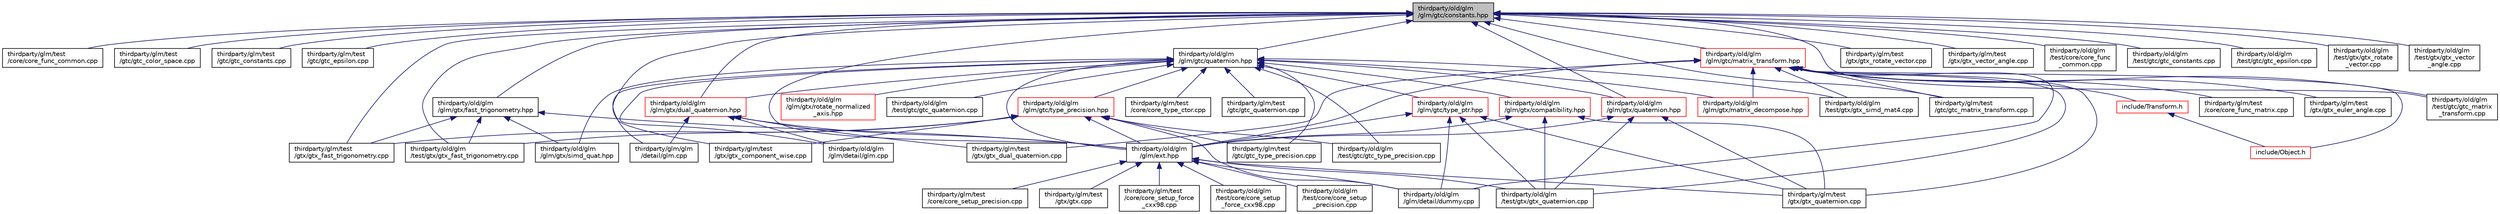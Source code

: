 digraph "thirdparty/old/glm/glm/gtc/constants.hpp"
{
  edge [fontname="Helvetica",fontsize="10",labelfontname="Helvetica",labelfontsize="10"];
  node [fontname="Helvetica",fontsize="10",shape=record];
  Node1 [label="thirdparty/old/glm\l/glm/gtc/constants.hpp",height=0.2,width=0.4,color="black", fillcolor="grey75", style="filled", fontcolor="black"];
  Node1 -> Node2 [dir="back",color="midnightblue",fontsize="10",style="solid",fontname="Helvetica"];
  Node2 [label="thirdparty/glm/test\l/core/core_func_common.cpp",height=0.2,width=0.4,color="black", fillcolor="white", style="filled",URL="$glm_2test_2core_2core__func__common_8cpp.html"];
  Node1 -> Node3 [dir="back",color="midnightblue",fontsize="10",style="solid",fontname="Helvetica"];
  Node3 [label="thirdparty/glm/test\l/gtc/gtc_color_space.cpp",height=0.2,width=0.4,color="black", fillcolor="white", style="filled",URL="$gtc__color__space_8cpp.html"];
  Node1 -> Node4 [dir="back",color="midnightblue",fontsize="10",style="solid",fontname="Helvetica"];
  Node4 [label="thirdparty/glm/test\l/gtc/gtc_constants.cpp",height=0.2,width=0.4,color="black", fillcolor="white", style="filled",URL="$glm_2test_2gtc_2gtc__constants_8cpp.html"];
  Node1 -> Node5 [dir="back",color="midnightblue",fontsize="10",style="solid",fontname="Helvetica"];
  Node5 [label="thirdparty/glm/test\l/gtc/gtc_epsilon.cpp",height=0.2,width=0.4,color="black", fillcolor="white", style="filled",URL="$glm_2test_2gtc_2gtc__epsilon_8cpp.html"];
  Node1 -> Node6 [dir="back",color="midnightblue",fontsize="10",style="solid",fontname="Helvetica"];
  Node6 [label="thirdparty/glm/test\l/gtc/gtc_matrix_transform.cpp",height=0.2,width=0.4,color="black", fillcolor="white", style="filled",URL="$glm_2test_2gtc_2gtc__matrix__transform_8cpp.html"];
  Node1 -> Node7 [dir="back",color="midnightblue",fontsize="10",style="solid",fontname="Helvetica"];
  Node7 [label="thirdparty/glm/test\l/gtx/gtx_component_wise.cpp",height=0.2,width=0.4,color="black", fillcolor="white", style="filled",URL="$glm_2test_2gtx_2gtx__component__wise_8cpp.html"];
  Node1 -> Node8 [dir="back",color="midnightblue",fontsize="10",style="solid",fontname="Helvetica"];
  Node8 [label="thirdparty/glm/test\l/gtx/gtx_fast_trigonometry.cpp",height=0.2,width=0.4,color="black", fillcolor="white", style="filled",URL="$glm_2test_2gtx_2gtx__fast__trigonometry_8cpp.html"];
  Node1 -> Node9 [dir="back",color="midnightblue",fontsize="10",style="solid",fontname="Helvetica"];
  Node9 [label="thirdparty/glm/test\l/gtx/gtx_rotate_vector.cpp",height=0.2,width=0.4,color="black", fillcolor="white", style="filled",URL="$glm_2test_2gtx_2gtx__rotate__vector_8cpp.html"];
  Node1 -> Node10 [dir="back",color="midnightblue",fontsize="10",style="solid",fontname="Helvetica"];
  Node10 [label="thirdparty/glm/test\l/gtx/gtx_vector_angle.cpp",height=0.2,width=0.4,color="black", fillcolor="white", style="filled",URL="$glm_2test_2gtx_2gtx__vector__angle_8cpp.html"];
  Node1 -> Node11 [dir="back",color="midnightblue",fontsize="10",style="solid",fontname="Helvetica"];
  Node11 [label="thirdparty/old/glm\l/glm/ext.hpp",height=0.2,width=0.4,color="black", fillcolor="white", style="filled",URL="$old_2glm_2glm_2ext_8hpp.html"];
  Node11 -> Node12 [dir="back",color="midnightblue",fontsize="10",style="solid",fontname="Helvetica"];
  Node12 [label="thirdparty/glm/test\l/core/core_setup_force\l_cxx98.cpp",height=0.2,width=0.4,color="black", fillcolor="white", style="filled",URL="$glm_2test_2core_2core__setup__force__cxx98_8cpp.html"];
  Node11 -> Node13 [dir="back",color="midnightblue",fontsize="10",style="solid",fontname="Helvetica"];
  Node13 [label="thirdparty/glm/test\l/core/core_setup_precision.cpp",height=0.2,width=0.4,color="black", fillcolor="white", style="filled",URL="$glm_2test_2core_2core__setup__precision_8cpp.html"];
  Node11 -> Node14 [dir="back",color="midnightblue",fontsize="10",style="solid",fontname="Helvetica"];
  Node14 [label="thirdparty/glm/test\l/gtx/gtx.cpp",height=0.2,width=0.4,color="black", fillcolor="white", style="filled",URL="$gtx_8cpp.html"];
  Node11 -> Node15 [dir="back",color="midnightblue",fontsize="10",style="solid",fontname="Helvetica"];
  Node15 [label="thirdparty/glm/test\l/gtx/gtx_quaternion.cpp",height=0.2,width=0.4,color="black", fillcolor="white", style="filled",URL="$glm_2test_2gtx_2gtx__quaternion_8cpp.html"];
  Node11 -> Node16 [dir="back",color="midnightblue",fontsize="10",style="solid",fontname="Helvetica"];
  Node16 [label="thirdparty/old/glm\l/glm/detail/dummy.cpp",height=0.2,width=0.4,color="black", fillcolor="white", style="filled",URL="$old_2glm_2glm_2detail_2dummy_8cpp.html"];
  Node11 -> Node17 [dir="back",color="midnightblue",fontsize="10",style="solid",fontname="Helvetica"];
  Node17 [label="thirdparty/old/glm\l/test/core/core_setup\l_force_cxx98.cpp",height=0.2,width=0.4,color="black", fillcolor="white", style="filled",URL="$old_2glm_2test_2core_2core__setup__force__cxx98_8cpp.html"];
  Node11 -> Node18 [dir="back",color="midnightblue",fontsize="10",style="solid",fontname="Helvetica"];
  Node18 [label="thirdparty/old/glm\l/test/core/core_setup\l_precision.cpp",height=0.2,width=0.4,color="black", fillcolor="white", style="filled",URL="$old_2glm_2test_2core_2core__setup__precision_8cpp.html"];
  Node11 -> Node19 [dir="back",color="midnightblue",fontsize="10",style="solid",fontname="Helvetica"];
  Node19 [label="thirdparty/old/glm\l/test/gtx/gtx_quaternion.cpp",height=0.2,width=0.4,color="black", fillcolor="white", style="filled",URL="$old_2glm_2test_2gtx_2gtx__quaternion_8cpp.html"];
  Node1 -> Node20 [dir="back",color="midnightblue",fontsize="10",style="solid",fontname="Helvetica"];
  Node20 [label="thirdparty/old/glm\l/glm/gtc/quaternion.hpp",height=0.2,width=0.4,color="black", fillcolor="white", style="filled",URL="$old_2glm_2glm_2gtc_2quaternion_8hpp.html"];
  Node20 -> Node21 [dir="back",color="midnightblue",fontsize="10",style="solid",fontname="Helvetica"];
  Node21 [label="thirdparty/glm/glm\l/detail/glm.cpp",height=0.2,width=0.4,color="black", fillcolor="white", style="filled",URL="$glm_2glm_2detail_2glm_8cpp.html"];
  Node20 -> Node22 [dir="back",color="midnightblue",fontsize="10",style="solid",fontname="Helvetica"];
  Node22 [label="thirdparty/glm/test\l/core/core_type_ctor.cpp",height=0.2,width=0.4,color="black", fillcolor="white", style="filled",URL="$core__type__ctor_8cpp.html"];
  Node20 -> Node23 [dir="back",color="midnightblue",fontsize="10",style="solid",fontname="Helvetica"];
  Node23 [label="thirdparty/glm/test\l/gtc/gtc_quaternion.cpp",height=0.2,width=0.4,color="black", fillcolor="white", style="filled",URL="$glm_2test_2gtc_2gtc__quaternion_8cpp.html"];
  Node20 -> Node24 [dir="back",color="midnightblue",fontsize="10",style="solid",fontname="Helvetica"];
  Node24 [label="thirdparty/glm/test\l/gtc/gtc_type_precision.cpp",height=0.2,width=0.4,color="black", fillcolor="white", style="filled",URL="$glm_2test_2gtc_2gtc__type__precision_8cpp.html"];
  Node20 -> Node25 [dir="back",color="midnightblue",fontsize="10",style="solid",fontname="Helvetica"];
  Node25 [label="thirdparty/old/glm\l/glm/detail/glm.cpp",height=0.2,width=0.4,color="black", fillcolor="white", style="filled",URL="$old_2glm_2glm_2detail_2glm_8cpp.html"];
  Node20 -> Node26 [dir="back",color="midnightblue",fontsize="10",style="solid",fontname="Helvetica"];
  Node26 [label="thirdparty/old/glm\l/glm/gtc/type_precision.hpp",height=0.2,width=0.4,color="red", fillcolor="white", style="filled",URL="$old_2glm_2glm_2gtc_2type__precision_8hpp.html"];
  Node26 -> Node24 [dir="back",color="midnightblue",fontsize="10",style="solid",fontname="Helvetica"];
  Node26 -> Node7 [dir="back",color="midnightblue",fontsize="10",style="solid",fontname="Helvetica"];
  Node26 -> Node8 [dir="back",color="midnightblue",fontsize="10",style="solid",fontname="Helvetica"];
  Node26 -> Node16 [dir="back",color="midnightblue",fontsize="10",style="solid",fontname="Helvetica"];
  Node26 -> Node11 [dir="back",color="midnightblue",fontsize="10",style="solid",fontname="Helvetica"];
  Node26 -> Node27 [dir="back",color="midnightblue",fontsize="10",style="solid",fontname="Helvetica"];
  Node27 [label="thirdparty/old/glm\l/test/gtc/gtc_type_precision.cpp",height=0.2,width=0.4,color="black", fillcolor="white", style="filled",URL="$old_2glm_2test_2gtc_2gtc__type__precision_8cpp.html"];
  Node26 -> Node28 [dir="back",color="midnightblue",fontsize="10",style="solid",fontname="Helvetica"];
  Node28 [label="thirdparty/old/glm\l/test/gtx/gtx_fast_trigonometry.cpp",height=0.2,width=0.4,color="black", fillcolor="white", style="filled",URL="$old_2glm_2test_2gtx_2gtx__fast__trigonometry_8cpp.html"];
  Node20 -> Node11 [dir="back",color="midnightblue",fontsize="10",style="solid",fontname="Helvetica"];
  Node20 -> Node29 [dir="back",color="midnightblue",fontsize="10",style="solid",fontname="Helvetica"];
  Node29 [label="thirdparty/old/glm\l/glm/gtc/type_ptr.hpp",height=0.2,width=0.4,color="red", fillcolor="white", style="filled",URL="$old_2glm_2glm_2gtc_2type__ptr_8hpp.html"];
  Node29 -> Node15 [dir="back",color="midnightblue",fontsize="10",style="solid",fontname="Helvetica"];
  Node29 -> Node16 [dir="back",color="midnightblue",fontsize="10",style="solid",fontname="Helvetica"];
  Node29 -> Node11 [dir="back",color="midnightblue",fontsize="10",style="solid",fontname="Helvetica"];
  Node29 -> Node19 [dir="back",color="midnightblue",fontsize="10",style="solid",fontname="Helvetica"];
  Node20 -> Node30 [dir="back",color="midnightblue",fontsize="10",style="solid",fontname="Helvetica"];
  Node30 [label="thirdparty/old/glm\l/glm/gtx/compatibility.hpp",height=0.2,width=0.4,color="red", fillcolor="white", style="filled",URL="$old_2glm_2glm_2gtx_2compatibility_8hpp.html"];
  Node30 -> Node15 [dir="back",color="midnightblue",fontsize="10",style="solid",fontname="Helvetica"];
  Node30 -> Node11 [dir="back",color="midnightblue",fontsize="10",style="solid",fontname="Helvetica"];
  Node30 -> Node19 [dir="back",color="midnightblue",fontsize="10",style="solid",fontname="Helvetica"];
  Node20 -> Node31 [dir="back",color="midnightblue",fontsize="10",style="solid",fontname="Helvetica"];
  Node31 [label="thirdparty/old/glm\l/glm/gtx/dual_quaternion.hpp",height=0.2,width=0.4,color="red", fillcolor="white", style="filled",URL="$old_2glm_2glm_2gtx_2dual__quaternion_8hpp.html"];
  Node31 -> Node21 [dir="back",color="midnightblue",fontsize="10",style="solid",fontname="Helvetica"];
  Node31 -> Node32 [dir="back",color="midnightblue",fontsize="10",style="solid",fontname="Helvetica"];
  Node32 [label="thirdparty/glm/test\l/gtx/gtx_dual_quaternion.cpp",height=0.2,width=0.4,color="black", fillcolor="white", style="filled",URL="$glm_2test_2gtx_2gtx__dual__quaternion_8cpp.html"];
  Node31 -> Node25 [dir="back",color="midnightblue",fontsize="10",style="solid",fontname="Helvetica"];
  Node31 -> Node11 [dir="back",color="midnightblue",fontsize="10",style="solid",fontname="Helvetica"];
  Node20 -> Node33 [dir="back",color="midnightblue",fontsize="10",style="solid",fontname="Helvetica"];
  Node33 [label="thirdparty/old/glm\l/glm/gtx/quaternion.hpp",height=0.2,width=0.4,color="red", fillcolor="white", style="filled",URL="$old_2glm_2glm_2gtx_2quaternion_8hpp.html"];
  Node33 -> Node15 [dir="back",color="midnightblue",fontsize="10",style="solid",fontname="Helvetica"];
  Node33 -> Node11 [dir="back",color="midnightblue",fontsize="10",style="solid",fontname="Helvetica"];
  Node33 -> Node19 [dir="back",color="midnightblue",fontsize="10",style="solid",fontname="Helvetica"];
  Node20 -> Node34 [dir="back",color="midnightblue",fontsize="10",style="solid",fontname="Helvetica"];
  Node34 [label="thirdparty/old/glm\l/glm/gtx/matrix_decompose.hpp",height=0.2,width=0.4,color="red", fillcolor="white", style="filled",URL="$old_2glm_2glm_2gtx_2matrix__decompose_8hpp.html"];
  Node20 -> Node35 [dir="back",color="midnightblue",fontsize="10",style="solid",fontname="Helvetica"];
  Node35 [label="thirdparty/old/glm\l/glm/gtx/rotate_normalized\l_axis.hpp",height=0.2,width=0.4,color="red", fillcolor="white", style="filled",URL="$old_2glm_2glm_2gtx_2rotate__normalized__axis_8hpp.html"];
  Node20 -> Node36 [dir="back",color="midnightblue",fontsize="10",style="solid",fontname="Helvetica"];
  Node36 [label="thirdparty/old/glm\l/glm/gtx/simd_quat.hpp",height=0.2,width=0.4,color="black", fillcolor="white", style="filled",URL="$simd__quat_8hpp.html",tooltip="OpenGL Mathematics (glm.g-truc.net) "];
  Node20 -> Node37 [dir="back",color="midnightblue",fontsize="10",style="solid",fontname="Helvetica"];
  Node37 [label="thirdparty/old/glm\l/test/gtc/gtc_quaternion.cpp",height=0.2,width=0.4,color="black", fillcolor="white", style="filled",URL="$old_2glm_2test_2gtc_2gtc__quaternion_8cpp.html"];
  Node20 -> Node27 [dir="back",color="midnightblue",fontsize="10",style="solid",fontname="Helvetica"];
  Node20 -> Node38 [dir="back",color="midnightblue",fontsize="10",style="solid",fontname="Helvetica"];
  Node38 [label="thirdparty/old/glm\l/test/gtx/gtx_simd_mat4.cpp",height=0.2,width=0.4,color="black", fillcolor="white", style="filled",URL="$gtx__simd__mat4_8cpp.html",tooltip="OpenGL Mathematics (glm.g-truc.net) "];
  Node1 -> Node39 [dir="back",color="midnightblue",fontsize="10",style="solid",fontname="Helvetica"];
  Node39 [label="thirdparty/old/glm\l/glm/gtc/matrix_transform.hpp",height=0.2,width=0.4,color="red", fillcolor="white", style="filled",URL="$old_2glm_2glm_2gtc_2matrix__transform_8hpp.html"];
  Node39 -> Node40 [dir="back",color="midnightblue",fontsize="10",style="solid",fontname="Helvetica"];
  Node40 [label="include/Transform.h",height=0.2,width=0.4,color="red", fillcolor="white", style="filled",URL="$Transform_8h.html",tooltip="Responsible for holding matrix operations in model, view, and projection space. "];
  Node40 -> Node41 [dir="back",color="midnightblue",fontsize="10",style="solid",fontname="Helvetica"];
  Node41 [label="include/Object.h",height=0.2,width=0.4,color="red", fillcolor="white", style="filled",URL="$Object_8h.html",tooltip="Sets up an OpenGL camera. "];
  Node39 -> Node41 [dir="back",color="midnightblue",fontsize="10",style="solid",fontname="Helvetica"];
  Node39 -> Node42 [dir="back",color="midnightblue",fontsize="10",style="solid",fontname="Helvetica"];
  Node42 [label="thirdparty/glm/test\l/core/core_func_matrix.cpp",height=0.2,width=0.4,color="black", fillcolor="white", style="filled",URL="$glm_2test_2core_2core__func__matrix_8cpp.html"];
  Node39 -> Node6 [dir="back",color="midnightblue",fontsize="10",style="solid",fontname="Helvetica"];
  Node39 -> Node32 [dir="back",color="midnightblue",fontsize="10",style="solid",fontname="Helvetica"];
  Node39 -> Node43 [dir="back",color="midnightblue",fontsize="10",style="solid",fontname="Helvetica"];
  Node43 [label="thirdparty/glm/test\l/gtx/gtx_euler_angle.cpp",height=0.2,width=0.4,color="black", fillcolor="white", style="filled",URL="$glm_2test_2gtx_2gtx__euler__angle_8cpp.html"];
  Node39 -> Node15 [dir="back",color="midnightblue",fontsize="10",style="solid",fontname="Helvetica"];
  Node39 -> Node16 [dir="back",color="midnightblue",fontsize="10",style="solid",fontname="Helvetica"];
  Node39 -> Node11 [dir="back",color="midnightblue",fontsize="10",style="solid",fontname="Helvetica"];
  Node39 -> Node34 [dir="back",color="midnightblue",fontsize="10",style="solid",fontname="Helvetica"];
  Node39 -> Node44 [dir="back",color="midnightblue",fontsize="10",style="solid",fontname="Helvetica"];
  Node44 [label="thirdparty/old/glm\l/test/gtc/gtc_matrix\l_transform.cpp",height=0.2,width=0.4,color="black", fillcolor="white", style="filled",URL="$old_2glm_2test_2gtc_2gtc__matrix__transform_8cpp.html"];
  Node39 -> Node19 [dir="back",color="midnightblue",fontsize="10",style="solid",fontname="Helvetica"];
  Node39 -> Node38 [dir="back",color="midnightblue",fontsize="10",style="solid",fontname="Helvetica"];
  Node1 -> Node31 [dir="back",color="midnightblue",fontsize="10",style="solid",fontname="Helvetica"];
  Node1 -> Node45 [dir="back",color="midnightblue",fontsize="10",style="solid",fontname="Helvetica"];
  Node45 [label="thirdparty/old/glm\l/glm/gtx/fast_trigonometry.hpp",height=0.2,width=0.4,color="black", fillcolor="white", style="filled",URL="$old_2glm_2glm_2gtx_2fast__trigonometry_8hpp.html"];
  Node45 -> Node8 [dir="back",color="midnightblue",fontsize="10",style="solid",fontname="Helvetica"];
  Node45 -> Node11 [dir="back",color="midnightblue",fontsize="10",style="solid",fontname="Helvetica"];
  Node45 -> Node36 [dir="back",color="midnightblue",fontsize="10",style="solid",fontname="Helvetica"];
  Node45 -> Node28 [dir="back",color="midnightblue",fontsize="10",style="solid",fontname="Helvetica"];
  Node1 -> Node33 [dir="back",color="midnightblue",fontsize="10",style="solid",fontname="Helvetica"];
  Node1 -> Node46 [dir="back",color="midnightblue",fontsize="10",style="solid",fontname="Helvetica"];
  Node46 [label="thirdparty/old/glm\l/test/core/core_func\l_common.cpp",height=0.2,width=0.4,color="black", fillcolor="white", style="filled",URL="$old_2glm_2test_2core_2core__func__common_8cpp.html"];
  Node1 -> Node47 [dir="back",color="midnightblue",fontsize="10",style="solid",fontname="Helvetica"];
  Node47 [label="thirdparty/old/glm\l/test/gtc/gtc_constants.cpp",height=0.2,width=0.4,color="black", fillcolor="white", style="filled",URL="$old_2glm_2test_2gtc_2gtc__constants_8cpp.html"];
  Node1 -> Node48 [dir="back",color="midnightblue",fontsize="10",style="solid",fontname="Helvetica"];
  Node48 [label="thirdparty/old/glm\l/test/gtc/gtc_epsilon.cpp",height=0.2,width=0.4,color="black", fillcolor="white", style="filled",URL="$old_2glm_2test_2gtc_2gtc__epsilon_8cpp.html"];
  Node1 -> Node44 [dir="back",color="midnightblue",fontsize="10",style="solid",fontname="Helvetica"];
  Node1 -> Node28 [dir="back",color="midnightblue",fontsize="10",style="solid",fontname="Helvetica"];
  Node1 -> Node49 [dir="back",color="midnightblue",fontsize="10",style="solid",fontname="Helvetica"];
  Node49 [label="thirdparty/old/glm\l/test/gtx/gtx_rotate\l_vector.cpp",height=0.2,width=0.4,color="black", fillcolor="white", style="filled",URL="$old_2glm_2test_2gtx_2gtx__rotate__vector_8cpp.html"];
  Node1 -> Node50 [dir="back",color="midnightblue",fontsize="10",style="solid",fontname="Helvetica"];
  Node50 [label="thirdparty/old/glm\l/test/gtx/gtx_vector\l_angle.cpp",height=0.2,width=0.4,color="black", fillcolor="white", style="filled",URL="$old_2glm_2test_2gtx_2gtx__vector__angle_8cpp.html"];
}
